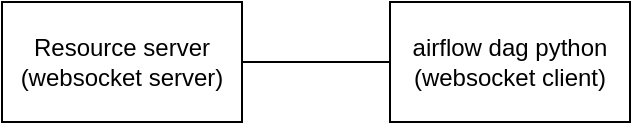 <mxfile>
    <diagram id="mqMvvN7CACRFJFvL1Xqj" name="Page-1">
        <mxGraphModel dx="1066" dy="607" grid="1" gridSize="10" guides="1" tooltips="1" connect="1" arrows="1" fold="1" page="1" pageScale="1" pageWidth="827" pageHeight="1169" math="0" shadow="0">
            <root>
                <mxCell id="0"/>
                <mxCell id="1" parent="0"/>
                <mxCell id="2" value="Resource server&lt;br&gt;(websocket server)" style="rounded=0;whiteSpace=wrap;html=1;" parent="1" vertex="1">
                    <mxGeometry x="220" y="170" width="120" height="60" as="geometry"/>
                </mxCell>
                <mxCell id="4" style="edgeStyle=none;html=1;entryX=1;entryY=0.5;entryDx=0;entryDy=0;endArrow=none;endFill=0;" parent="1" source="3" target="2" edge="1">
                    <mxGeometry relative="1" as="geometry"/>
                </mxCell>
                <mxCell id="3" value="airflow dag python&lt;br&gt;(websocket client)" style="rounded=0;whiteSpace=wrap;html=1;" parent="1" vertex="1">
                    <mxGeometry x="414" y="170" width="120" height="60" as="geometry"/>
                </mxCell>
            </root>
        </mxGraphModel>
    </diagram>
</mxfile>